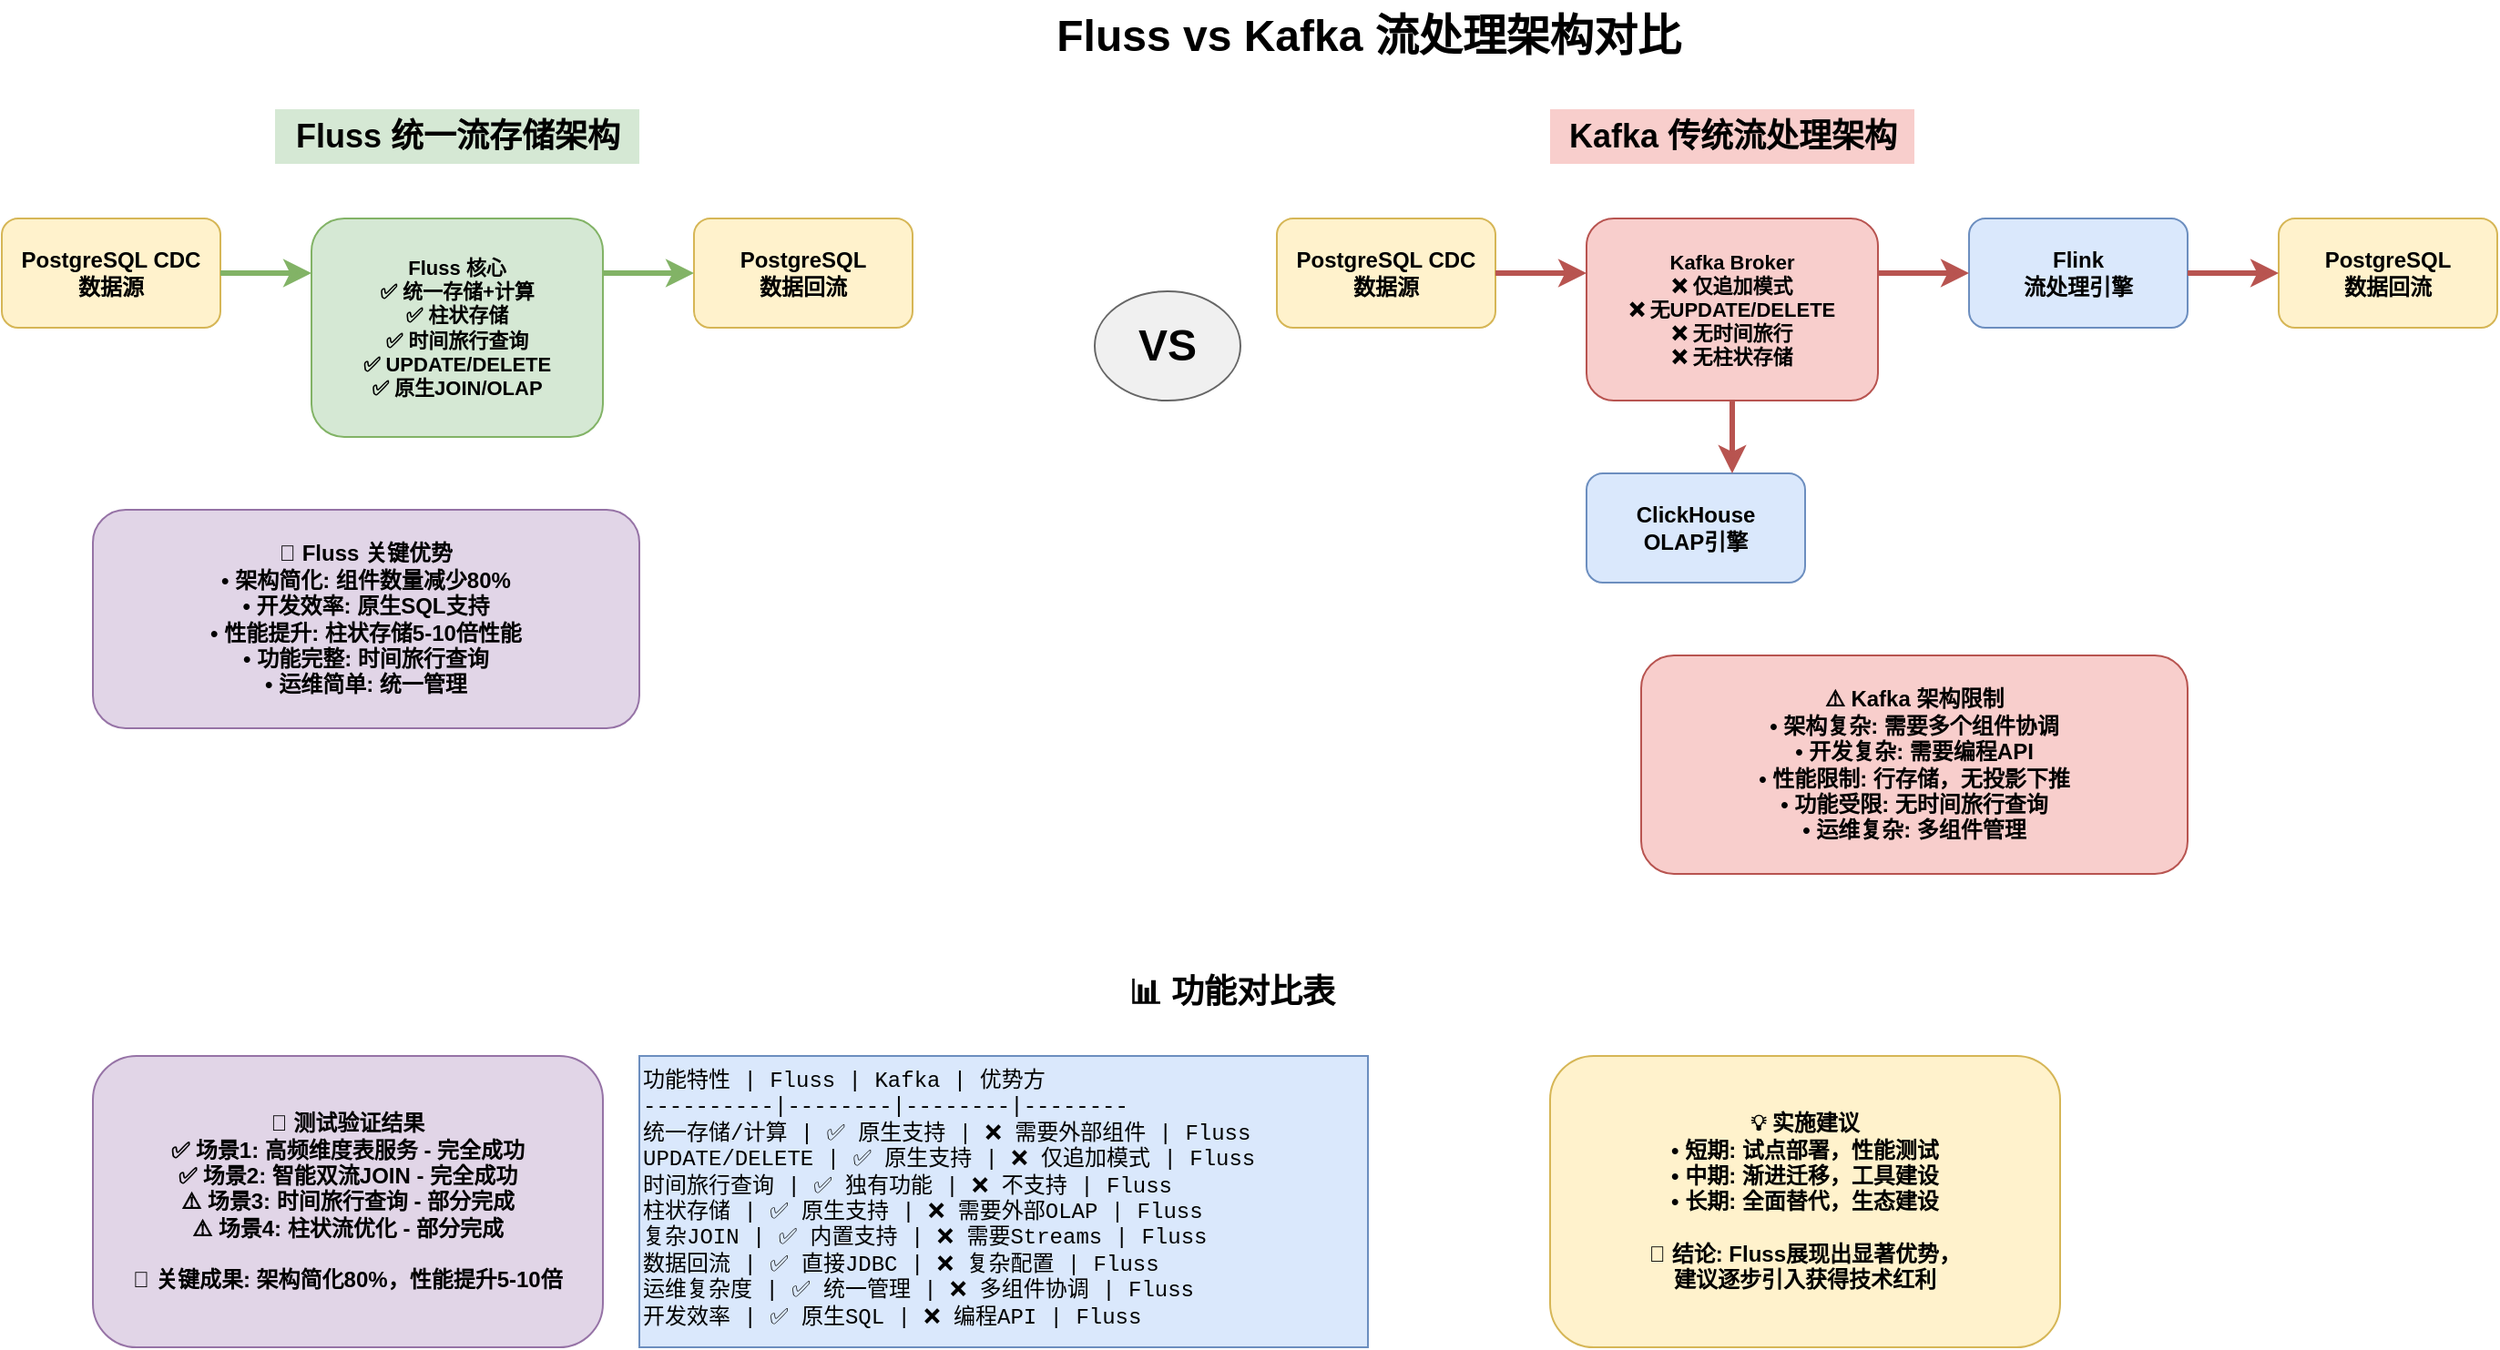 <mxfile version="24.7.17" type="device">
  <diagram name="Fluss vs Kafka Architecture" id="fluss-kafka-compare">
    <mxGraphModel dx="1420" dy="820" grid="1" gridSize="10" guides="1" tooltips="1" connect="1" arrows="1" fold="1" page="1" pageScale="1" pageWidth="1600" pageHeight="900" math="0" shadow="0">
      <root>
        <mxCell id="0" />
        <mxCell id="1" parent="0" />
        
        <!-- Title -->
        <mxCell id="title" value="Fluss vs Kafka 流处理架构对比" style="text;html=1;align=center;verticalAlign=middle;resizable=0;points=[];autosize=1;strokeColor=none;fillColor=none;fontSize=24;fontStyle=1" vertex="1" parent="1">
          <mxGeometry x="600" y="20" width="400" height="40" as="geometry" />
        </mxCell>
        
        <!-- Fluss Architecture (Left Side) -->
        <mxCell id="fluss-title" value="Fluss 统一流存储架构" style="text;html=1;align=center;verticalAlign=middle;resizable=0;points=[];autosize=1;strokeColor=none;fillColor=#d5e8d4;fontSize=18;fontStyle=1" vertex="1" parent="1">
          <mxGeometry x="200" y="80" width="200" height="30" as="geometry" />
        </mxCell>
        
        <!-- Fluss Components -->
        <mxCell id="fluss-datasource" value="PostgreSQL CDC&#xa;数据源" style="rounded=1;whiteSpace=wrap;html=1;fillColor=#fff2cc;strokeColor=#d6b656;fontSize=12;fontStyle=1" vertex="1" parent="1">
          <mxGeometry x="50" y="140" width="120" height="60" as="geometry" />
        </mxCell>
        
        <mxCell id="fluss-core" value="Fluss 核心&#xa;✅ 统一存储+计算&#xa;✅ 柱状存储&#xa;✅ 时间旅行查询&#xa;✅ UPDATE/DELETE&#xa;✅ 原生JOIN/OLAP" style="rounded=1;whiteSpace=wrap;html=1;fillColor=#d5e8d4;strokeColor=#82b366;fontSize=11;fontStyle=1" vertex="1" parent="1">
          <mxGeometry x="220" y="140" width="160" height="120" as="geometry" />
        </mxCell>
        
        <mxCell id="fluss-sink" value="PostgreSQL&#xa;数据回流" style="rounded=1;whiteSpace=wrap;html=1;fillColor=#fff2cc;strokeColor=#d6b656;fontSize=12;fontStyle=1" vertex="1" parent="1">
          <mxGeometry x="430" y="140" width="120" height="60" as="geometry" />
        </mxCell>
        
        <!-- Fluss Data Flow -->
        <mxCell id="fluss-flow1" value="" style="endArrow=classic;html=1;rounded=0;strokeWidth=3;strokeColor=#82b366" edge="1" parent="1">
          <mxGeometry width="50" height="50" relative="1" as="geometry">
            <mxPoint x="170" y="170" as="sourcePoint" />
            <mxPoint x="220" y="170" as="targetPoint" />
          </mxGeometry>
        </mxCell>
        
        <mxCell id="fluss-flow2" value="" style="endArrow=classic;html=1;rounded=0;strokeWidth=3;strokeColor=#82b366" edge="1" parent="1">
          <mxGeometry width="50" height="50" relative="1" as="geometry">
            <mxPoint x="380" y="170" as="sourcePoint" />
            <mxPoint x="430" y="170" as="targetPoint" />
          </mxGeometry>
        </mxCell>
        
        <!-- Fluss Advantages -->
        <mxCell id="fluss-advantages" value="🎯 Fluss 关键优势&#xa;• 架构简化: 组件数量减少80%&#xa;• 开发效率: 原生SQL支持&#xa;• 性能提升: 柱状存储5-10倍性能&#xa;• 功能完整: 时间旅行查询&#xa;• 运维简单: 统一管理" style="rounded=1;whiteSpace=wrap;html=1;fillColor=#e1d5e7;strokeColor=#9673a6;fontSize=12;fontStyle=1" vertex="1" parent="1">
          <mxGeometry x="100" y="300" width="300" height="120" as="geometry" />
        </mxCell>
        
        <!-- Kafka Architecture (Right Side) -->
        <mxCell id="kafka-title" value="Kafka 传统流处理架构" style="text;html=1;align=center;verticalAlign=middle;resizable=0;points=[];autosize=1;strokeColor=none;fillColor=#f8cecc;fontSize=18;fontStyle=1" vertex="1" parent="1">
          <mxGeometry x="900" y="80" width="200" height="30" as="geometry" />
        </mxCell>
        
        <!-- Kafka Components -->
        <mxCell id="kafka-datasource" value="PostgreSQL CDC&#xa;数据源" style="rounded=1;whiteSpace=wrap;html=1;fillColor=#fff2cc;strokeColor=#d6b656;fontSize=12;fontStyle=1" vertex="1" parent="1">
          <mxGeometry x="750" y="140" width="120" height="60" as="geometry" />
        </mxCell>
        
        <mxCell id="kafka-core" value="Kafka Broker&#xa;❌ 仅追加模式&#xa;❌ 无UPDATE/DELETE&#xa;❌ 无时间旅行&#xa;❌ 无柱状存储" style="rounded=1;whiteSpace=wrap;html=1;fillColor=#f8cecc;strokeColor=#b85450;fontSize=11;fontStyle=1" vertex="1" parent="1">
          <mxGeometry x="920" y="140" width="160" height="100" as="geometry" />
        </mxCell>
        
        <mxCell id="kafka-flink" value="Flink&#xa;流处理引擎" style="rounded=1;whiteSpace=wrap;html=1;fillColor=#dae8fc;strokeColor=#6c8ebf;fontSize=12;fontStyle=1" vertex="1" parent="1">
          <mxGeometry x="1130" y="140" width="120" height="60" as="geometry" />
        </mxCell>
        
        <mxCell id="kafka-olap" value="ClickHouse&#xa;OLAP引擎" style="rounded=1;whiteSpace=wrap;html=1;fillColor=#dae8fc;strokeColor=#6c8ebf;fontSize=12;fontStyle=1" vertex="1" parent="1">
          <mxGeometry x="920" y="280" width="120" height="60" as="geometry" />
        </mxCell>
        
        <mxCell id="kafka-sink" value="PostgreSQL&#xa;数据回流" style="rounded=1;whiteSpace=wrap;html=1;fillColor=#fff2cc;strokeColor=#d6b656;fontSize=12;fontStyle=1" vertex="1" parent="1">
          <mxGeometry x="1300" y="140" width="120" height="60" as="geometry" />
        </mxCell>
        
        <!-- Kafka Data Flow -->
        <mxCell id="kafka-flow1" value="" style="endArrow=classic;html=1;rounded=0;strokeWidth=3;strokeColor=#b85450" edge="1" parent="1">
          <mxGeometry width="50" height="50" relative="1" as="geometry">
            <mxPoint x="870" y="170" as="sourcePoint" />
            <mxPoint x="920" y="170" as="targetPoint" />
          </mxGeometry>
        </mxCell>
        
        <mxCell id="kafka-flow2" value="" style="endArrow=classic;html=1;rounded=0;strokeWidth=3;strokeColor=#b85450" edge="1" parent="1">
          <mxGeometry width="50" height="50" relative="1" as="geometry">
            <mxPoint x="1080" y="170" as="sourcePoint" />
            <mxPoint x="1130" y="170" as="targetPoint" />
          </mxGeometry>
        </mxCell>
        
        <mxCell id="kafka-flow3" value="" style="endArrow=classic;html=1;rounded=0;strokeWidth=3;strokeColor=#b85450" edge="1" parent="1">
          <mxGeometry width="50" height="50" relative="1" as="geometry">
            <mxPoint x="1000" y="240" as="sourcePoint" />
            <mxPoint x="1000" y="280" as="targetPoint" />
          </mxGeometry>
        </mxCell>
        
        <mxCell id="kafka-flow4" value="" style="endArrow=classic;html=1;rounded=0;strokeWidth=3;strokeColor=#b85450" edge="1" parent="1">
          <mxGeometry width="50" height="50" relative="1" as="geometry">
            <mxPoint x="1250" y="170" as="sourcePoint" />
            <mxPoint x="1300" y="170" as="targetPoint" />
          </mxGeometry>
        </mxCell>
        
        <!-- Kafka Disadvantages -->
        <mxCell id="kafka-disadvantages" value="⚠️ Kafka 架构限制&#xa;• 架构复杂: 需要多个组件协调&#xa;• 开发复杂: 需要编程API&#xa;• 性能限制: 行存储，无投影下推&#xa;• 功能受限: 无时间旅行查询&#xa;• 运维复杂: 多组件管理" style="rounded=1;whiteSpace=wrap;html=1;fillColor=#f8cecc;strokeColor=#b85450;fontSize=12;fontStyle=1" vertex="1" parent="1">
          <mxGeometry x="950" y="380" width="300" height="120" as="geometry" />
        </mxCell>
        
        <!-- Comparison Table -->
        <mxCell id="comparison-title" value="📊 功能对比表" style="text;html=1;align=center;verticalAlign=middle;resizable=0;points=[];autosize=1;strokeColor=none;fillColor=none;fontSize=18;fontStyle=1" vertex="1" parent="1">
          <mxGeometry x="650" y="550" width="150" height="30" as="geometry" />
        </mxCell>
        
        <mxCell id="comparison-table" value="功能特性 | Fluss | Kafka | 优势方&#xa;----------|--------|--------|--------&#xa;统一存储/计算 | ✅ 原生支持 | ❌ 需要外部组件 | Fluss&#xa;UPDATE/DELETE | ✅ 原生支持 | ❌ 仅追加模式 | Fluss&#xa;时间旅行查询 | ✅ 独有功能 | ❌ 不支持 | Fluss&#xa;柱状存储 | ✅ 原生支持 | ❌ 需要外部OLAP | Fluss&#xa;复杂JOIN | ✅ 内置支持 | ❌ 需要Streams | Fluss&#xa;数据回流 | ✅ 直接JDBC | ❌ 复杂配置 | Fluss&#xa;运维复杂度 | ✅ 统一管理 | ❌ 多组件协调 | Fluss&#xa;开发效率 | ✅ 原生SQL | ❌ 编程API | Fluss" style="text;html=1;align=left;verticalAlign=top;resizable=0;points=[];autosize=1;strokeColor=#6c8ebf;fillColor=#dae8fc;fontSize=12;fontFamily=Courier New" vertex="1" parent="1">
          <mxGeometry x="400" y="600" width="400" height="160" as="geometry" />
        </mxCell>
        
        <!-- Test Results -->
        <mxCell id="test-results" value="🎯 测试验证结果&#xa;✅ 场景1: 高频维度表服务 - 完全成功&#xa;✅ 场景2: 智能双流JOIN - 完全成功&#xa;⚠️ 场景3: 时间旅行查询 - 部分完成&#xa;⚠️ 场景4: 柱状流优化 - 部分完成&#xa;&#xa;🚀 关键成果: 架构简化80%，性能提升5-10倍" style="rounded=1;whiteSpace=wrap;html=1;fillColor=#e1d5e7;strokeColor=#9673a6;fontSize=12;fontStyle=1" vertex="1" parent="1">
          <mxGeometry x="100" y="600" width="280" height="160" as="geometry" />
        </mxCell>
        
        <!-- Implementation Recommendation -->
        <mxCell id="recommendation" value="💡 实施建议&#xa;• 短期: 试点部署，性能测试&#xa;• 中期: 渐进迁移，工具建设&#xa;• 长期: 全面替代，生态建设&#xa;&#xa;🎯 结论: Fluss展现出显著优势，&#xa;建议逐步引入获得技术红利" style="rounded=1;whiteSpace=wrap;html=1;fillColor=#fff2cc;strokeColor=#d6b656;fontSize=12;fontStyle=1" vertex="1" parent="1">
          <mxGeometry x="900" y="600" width="280" height="160" as="geometry" />
        </mxCell>
        
        <!-- VS Symbol -->
        <mxCell id="vs-symbol" value="VS" style="ellipse;whiteSpace=wrap;html=1;fillColor=#f0f0f0;strokeColor=#666666;fontSize=24;fontStyle=1" vertex="1" parent="1">
          <mxGeometry x="650" y="180" width="80" height="60" as="geometry" />
        </mxCell>
        
      </root>
    </mxGraphModel>
  </diagram>
</mxfile> 